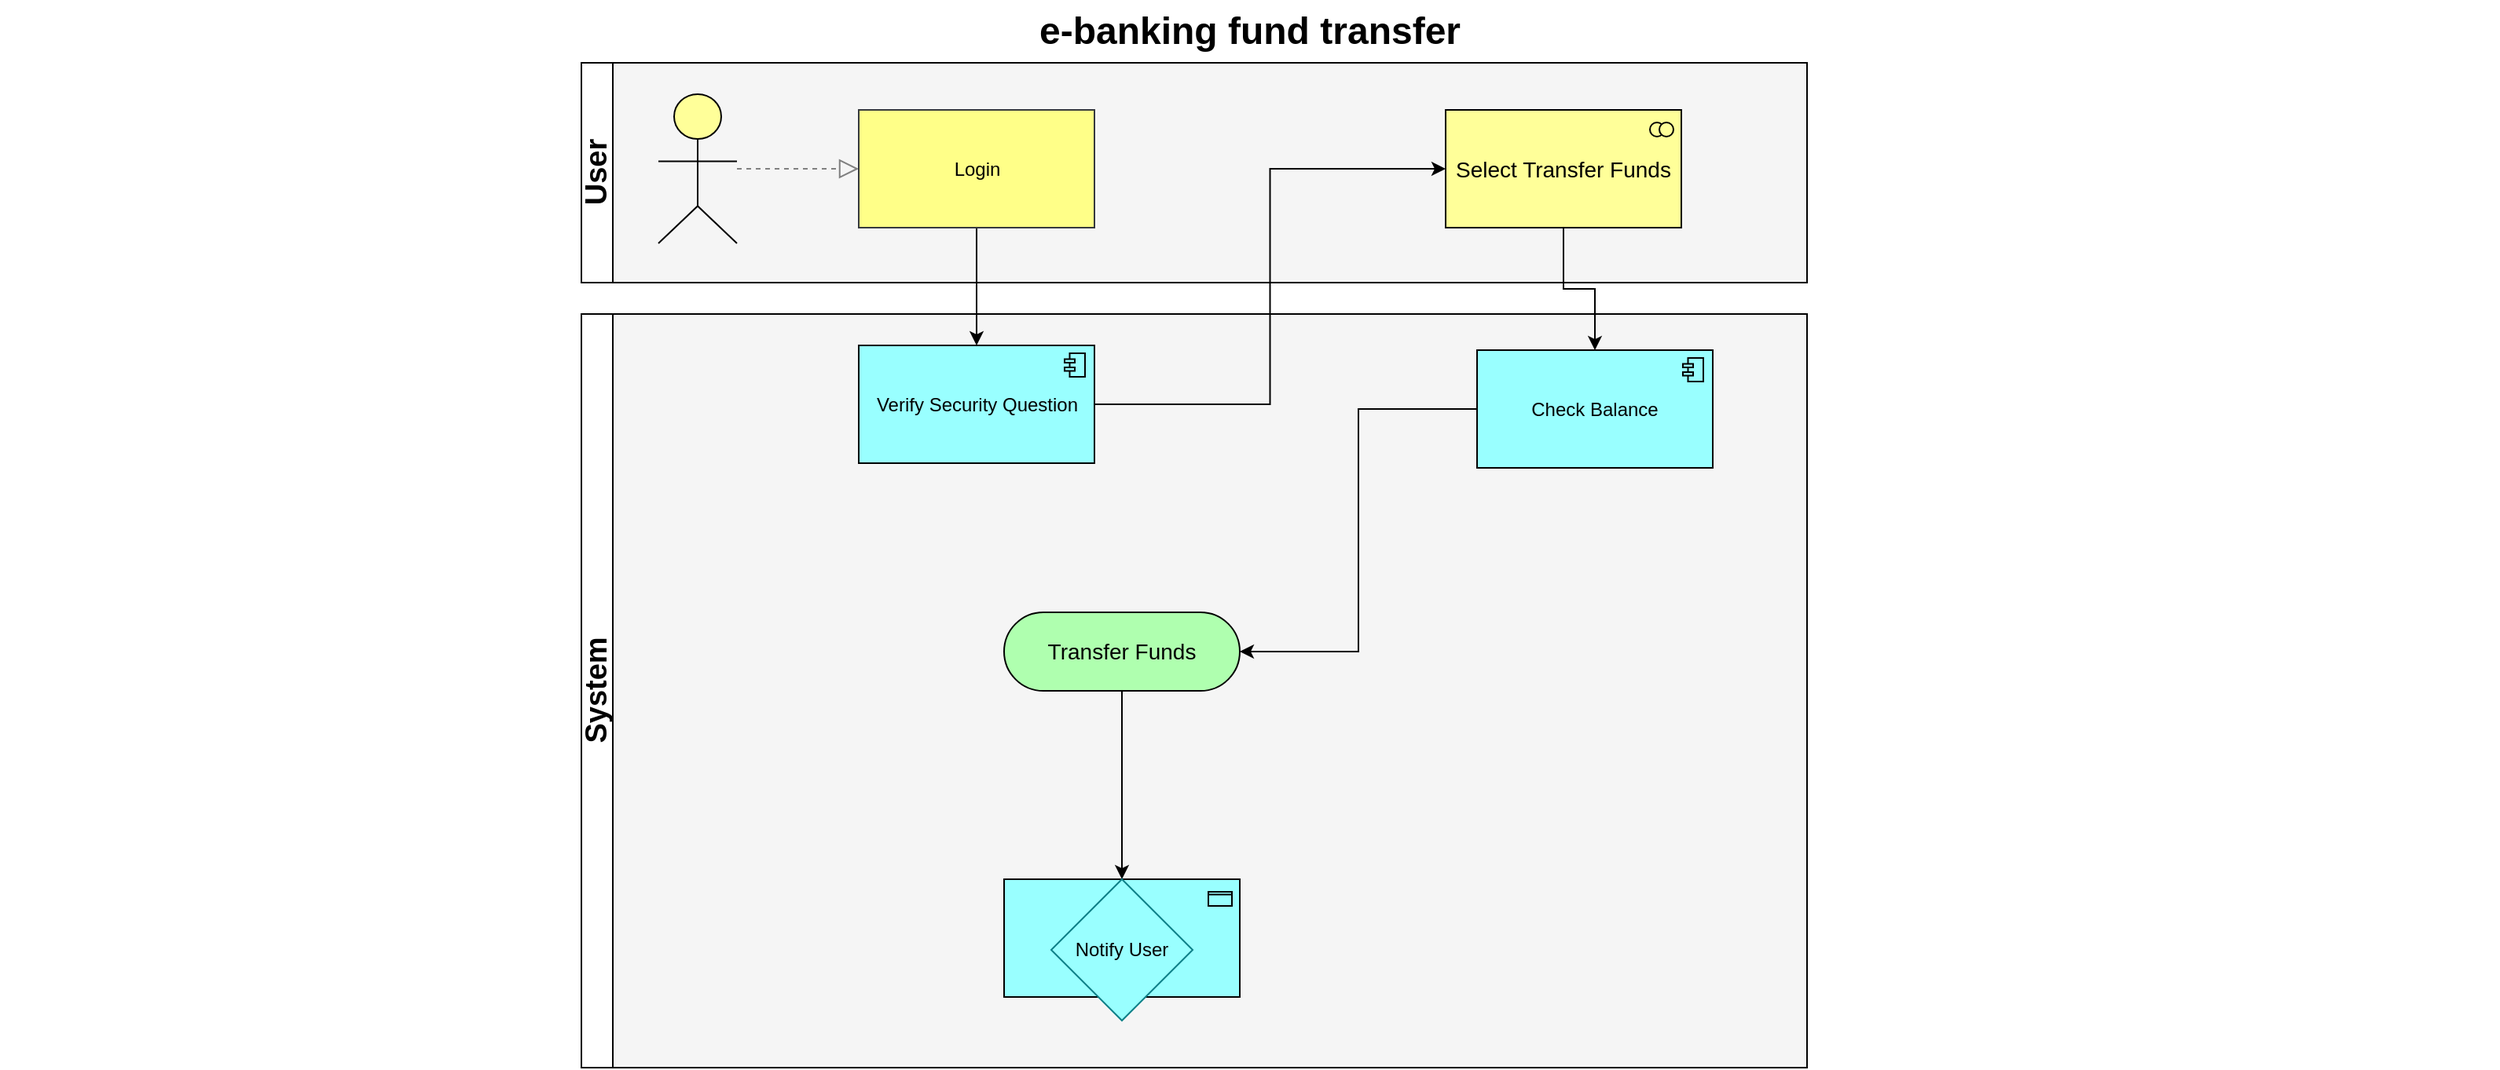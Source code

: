 <mxfile version="24.7.17">
  <diagram id="6I0OCvxSQrVGMHxT2VVA" name="Page-1">
    <mxGraphModel dx="2122" dy="657" grid="1" gridSize="10" guides="1" tooltips="1" connect="1" arrows="1" fold="1" page="1" pageScale="1" pageWidth="850" pageHeight="1100" math="0" shadow="0">
      <root>
        <mxCell id="0" />
        <mxCell id="1" parent="0" />
        <mxCell id="dKdSaXE48SgPbhcamS2K-30" value="" style="whiteSpace=wrap;html=1;strokeColor=none;strokeWidth=1;fillColor=#f5f5f5;fontSize=14;" parent="1" vertex="1">
          <mxGeometry x="190" y="490" width="760" height="480" as="geometry" />
        </mxCell>
        <mxCell id="dKdSaXE48SgPbhcamS2K-32" value="" style="whiteSpace=wrap;html=1;strokeColor=none;strokeWidth=1;fillColor=#f5f5f5;fontSize=14;" parent="1" vertex="1">
          <mxGeometry x="184" y="330" width="766" height="140" as="geometry" />
        </mxCell>
        <mxCell id="QvSlPzRJ9jEedLhfL5Dx-17" value="" style="edgeStyle=orthogonalEdgeStyle;rounded=0;orthogonalLoop=1;jettySize=auto;html=1;" edge="1" parent="1" source="dKdSaXE48SgPbhcamS2K-40" target="QvSlPzRJ9jEedLhfL5Dx-5">
          <mxGeometry relative="1" as="geometry">
            <mxPoint x="514" y="850" as="targetPoint" />
          </mxGeometry>
        </mxCell>
        <mxCell id="dKdSaXE48SgPbhcamS2K-40" value="Transfer Funds" style="html=1;whiteSpace=wrap;fillColor=#AFFFAF;shape=mxgraph.archimate3.service;fontSize=14;" parent="1" vertex="1">
          <mxGeometry x="439" y="680" width="150" height="50" as="geometry" />
        </mxCell>
        <mxCell id="dKdSaXE48SgPbhcamS2K-54" value="Function" style="html=1;whiteSpace=wrap;fillColor=#ffff99;shape=mxgraph.archimate3.application;appType=func;archiType=rounded;fontSize=14;" parent="1" vertex="1">
          <mxGeometry x="346.5" y="360" width="150" height="75" as="geometry" />
        </mxCell>
        <mxCell id="QvSlPzRJ9jEedLhfL5Dx-13" value="" style="edgeStyle=orthogonalEdgeStyle;rounded=0;orthogonalLoop=1;jettySize=auto;html=1;" edge="1" parent="1" source="dKdSaXE48SgPbhcamS2K-55" target="QvSlPzRJ9jEedLhfL5Dx-3">
          <mxGeometry relative="1" as="geometry" />
        </mxCell>
        <mxCell id="dKdSaXE48SgPbhcamS2K-55" value="Select Transfer Funds" style="html=1;whiteSpace=wrap;fillColor=#ffff99;shape=mxgraph.archimate3.application;appType=collab;archiType=square;fontSize=14;" parent="1" vertex="1">
          <mxGeometry x="720" y="360" width="150" height="75" as="geometry" />
        </mxCell>
        <mxCell id="dKdSaXE48SgPbhcamS2K-61" style="edgeStyle=elbowEdgeStyle;rounded=1;elbow=vertical;html=1;dashed=1;startSize=10;endArrow=block;endFill=0;endSize=10;jettySize=auto;orthogonalLoop=1;strokeColor=#808080;fontSize=14;" parent="1" source="dKdSaXE48SgPbhcamS2K-62" target="dKdSaXE48SgPbhcamS2K-54" edge="1">
          <mxGeometry relative="1" as="geometry" />
        </mxCell>
        <mxCell id="dKdSaXE48SgPbhcamS2K-62" value="" style="html=1;whiteSpace=wrap;fillColor=#ffff99;shape=mxgraph.archimate3.actor;fontSize=14;" parent="1" vertex="1">
          <mxGeometry x="219" y="350" width="50" height="95" as="geometry" />
        </mxCell>
        <mxCell id="dKdSaXE48SgPbhcamS2K-63" value="e-banking fund transfer" style="text;strokeColor=none;fillColor=none;html=1;fontSize=24;fontStyle=1;verticalAlign=middle;align=center;" parent="1" vertex="1">
          <mxGeometry x="-200" y="290" width="1590" height="40" as="geometry" />
        </mxCell>
        <mxCell id="QvSlPzRJ9jEedLhfL5Dx-8" value="" style="edgeStyle=orthogonalEdgeStyle;rounded=0;orthogonalLoop=1;jettySize=auto;html=1;" edge="1" parent="1" source="QvSlPzRJ9jEedLhfL5Dx-1" target="QvSlPzRJ9jEedLhfL5Dx-4">
          <mxGeometry relative="1" as="geometry" />
        </mxCell>
        <mxCell id="QvSlPzRJ9jEedLhfL5Dx-1" value="Login" style="html=1;outlineConnect=0;whiteSpace=wrap;fillColor=#ffff88;shape=mxgraph.archimate3.application;appType=generic;archiType=square;strokeColor=#36393d;" vertex="1" parent="1">
          <mxGeometry x="346.5" y="360" width="150" height="75" as="geometry" />
        </mxCell>
        <mxCell id="QvSlPzRJ9jEedLhfL5Dx-15" value="" style="edgeStyle=orthogonalEdgeStyle;rounded=0;orthogonalLoop=1;jettySize=auto;html=1;entryX=0;entryY=0;entryDx=150;entryDy=25;entryPerimeter=0;" edge="1" parent="1" source="QvSlPzRJ9jEedLhfL5Dx-3" target="dKdSaXE48SgPbhcamS2K-40">
          <mxGeometry relative="1" as="geometry" />
        </mxCell>
        <mxCell id="QvSlPzRJ9jEedLhfL5Dx-3" value="&lt;meta charset=&quot;utf-8&quot;&gt;Check Balance" style="html=1;outlineConnect=0;whiteSpace=wrap;fillColor=#99ffff;shape=mxgraph.archimate3.application;appType=comp;archiType=square;" vertex="1" parent="1">
          <mxGeometry x="740" y="513" width="150" height="75" as="geometry" />
        </mxCell>
        <mxCell id="QvSlPzRJ9jEedLhfL5Dx-12" value="" style="edgeStyle=orthogonalEdgeStyle;rounded=0;orthogonalLoop=1;jettySize=auto;html=1;entryX=0;entryY=0.5;entryDx=0;entryDy=0;entryPerimeter=0;" edge="1" parent="1" source="QvSlPzRJ9jEedLhfL5Dx-4" target="dKdSaXE48SgPbhcamS2K-55">
          <mxGeometry relative="1" as="geometry" />
        </mxCell>
        <mxCell id="QvSlPzRJ9jEedLhfL5Dx-4" value="Verify Security Question" style="html=1;outlineConnect=0;whiteSpace=wrap;fillColor=#99ffff;shape=mxgraph.archimate3.application;appType=comp;archiType=square;" vertex="1" parent="1">
          <mxGeometry x="346.5" y="510" width="150" height="75" as="geometry" />
        </mxCell>
        <mxCell id="QvSlPzRJ9jEedLhfL5Dx-18" value="&lt;font style=&quot;font-size: 19px;&quot;&gt;User&lt;/font&gt;" style="swimlane;html=1;startSize=20;horizontal=0;" vertex="1" parent="1">
          <mxGeometry x="170" y="330" width="780" height="140" as="geometry" />
        </mxCell>
        <mxCell id="QvSlPzRJ9jEedLhfL5Dx-5" value="Notify User" style="html=1;outlineConnect=0;whiteSpace=wrap;fillColor=#99ffff;shape=mxgraph.archimate3.application;appType=passive;archiType=square;" vertex="1" parent="1">
          <mxGeometry x="439" y="850" width="150" height="75" as="geometry" />
        </mxCell>
        <mxCell id="QvSlPzRJ9jEedLhfL5Dx-25" value="&lt;font style=&quot;font-size: 19px;&quot;&gt;System&lt;/font&gt;" style="swimlane;html=1;startSize=20;horizontal=0;" vertex="1" parent="1">
          <mxGeometry x="170" y="490" width="780" height="480" as="geometry" />
        </mxCell>
        <mxCell id="QvSlPzRJ9jEedLhfL5Dx-28" value="Notify User" style="rhombus;whiteSpace=wrap;html=1;fontFamily=Helvetica;fontSize=12;align=center;fillColor=#99ffff;strokeColor=#0e8088;" vertex="1" parent="QvSlPzRJ9jEedLhfL5Dx-25">
          <mxGeometry x="299" y="360" width="90" height="90" as="geometry" />
        </mxCell>
      </root>
    </mxGraphModel>
  </diagram>
</mxfile>
